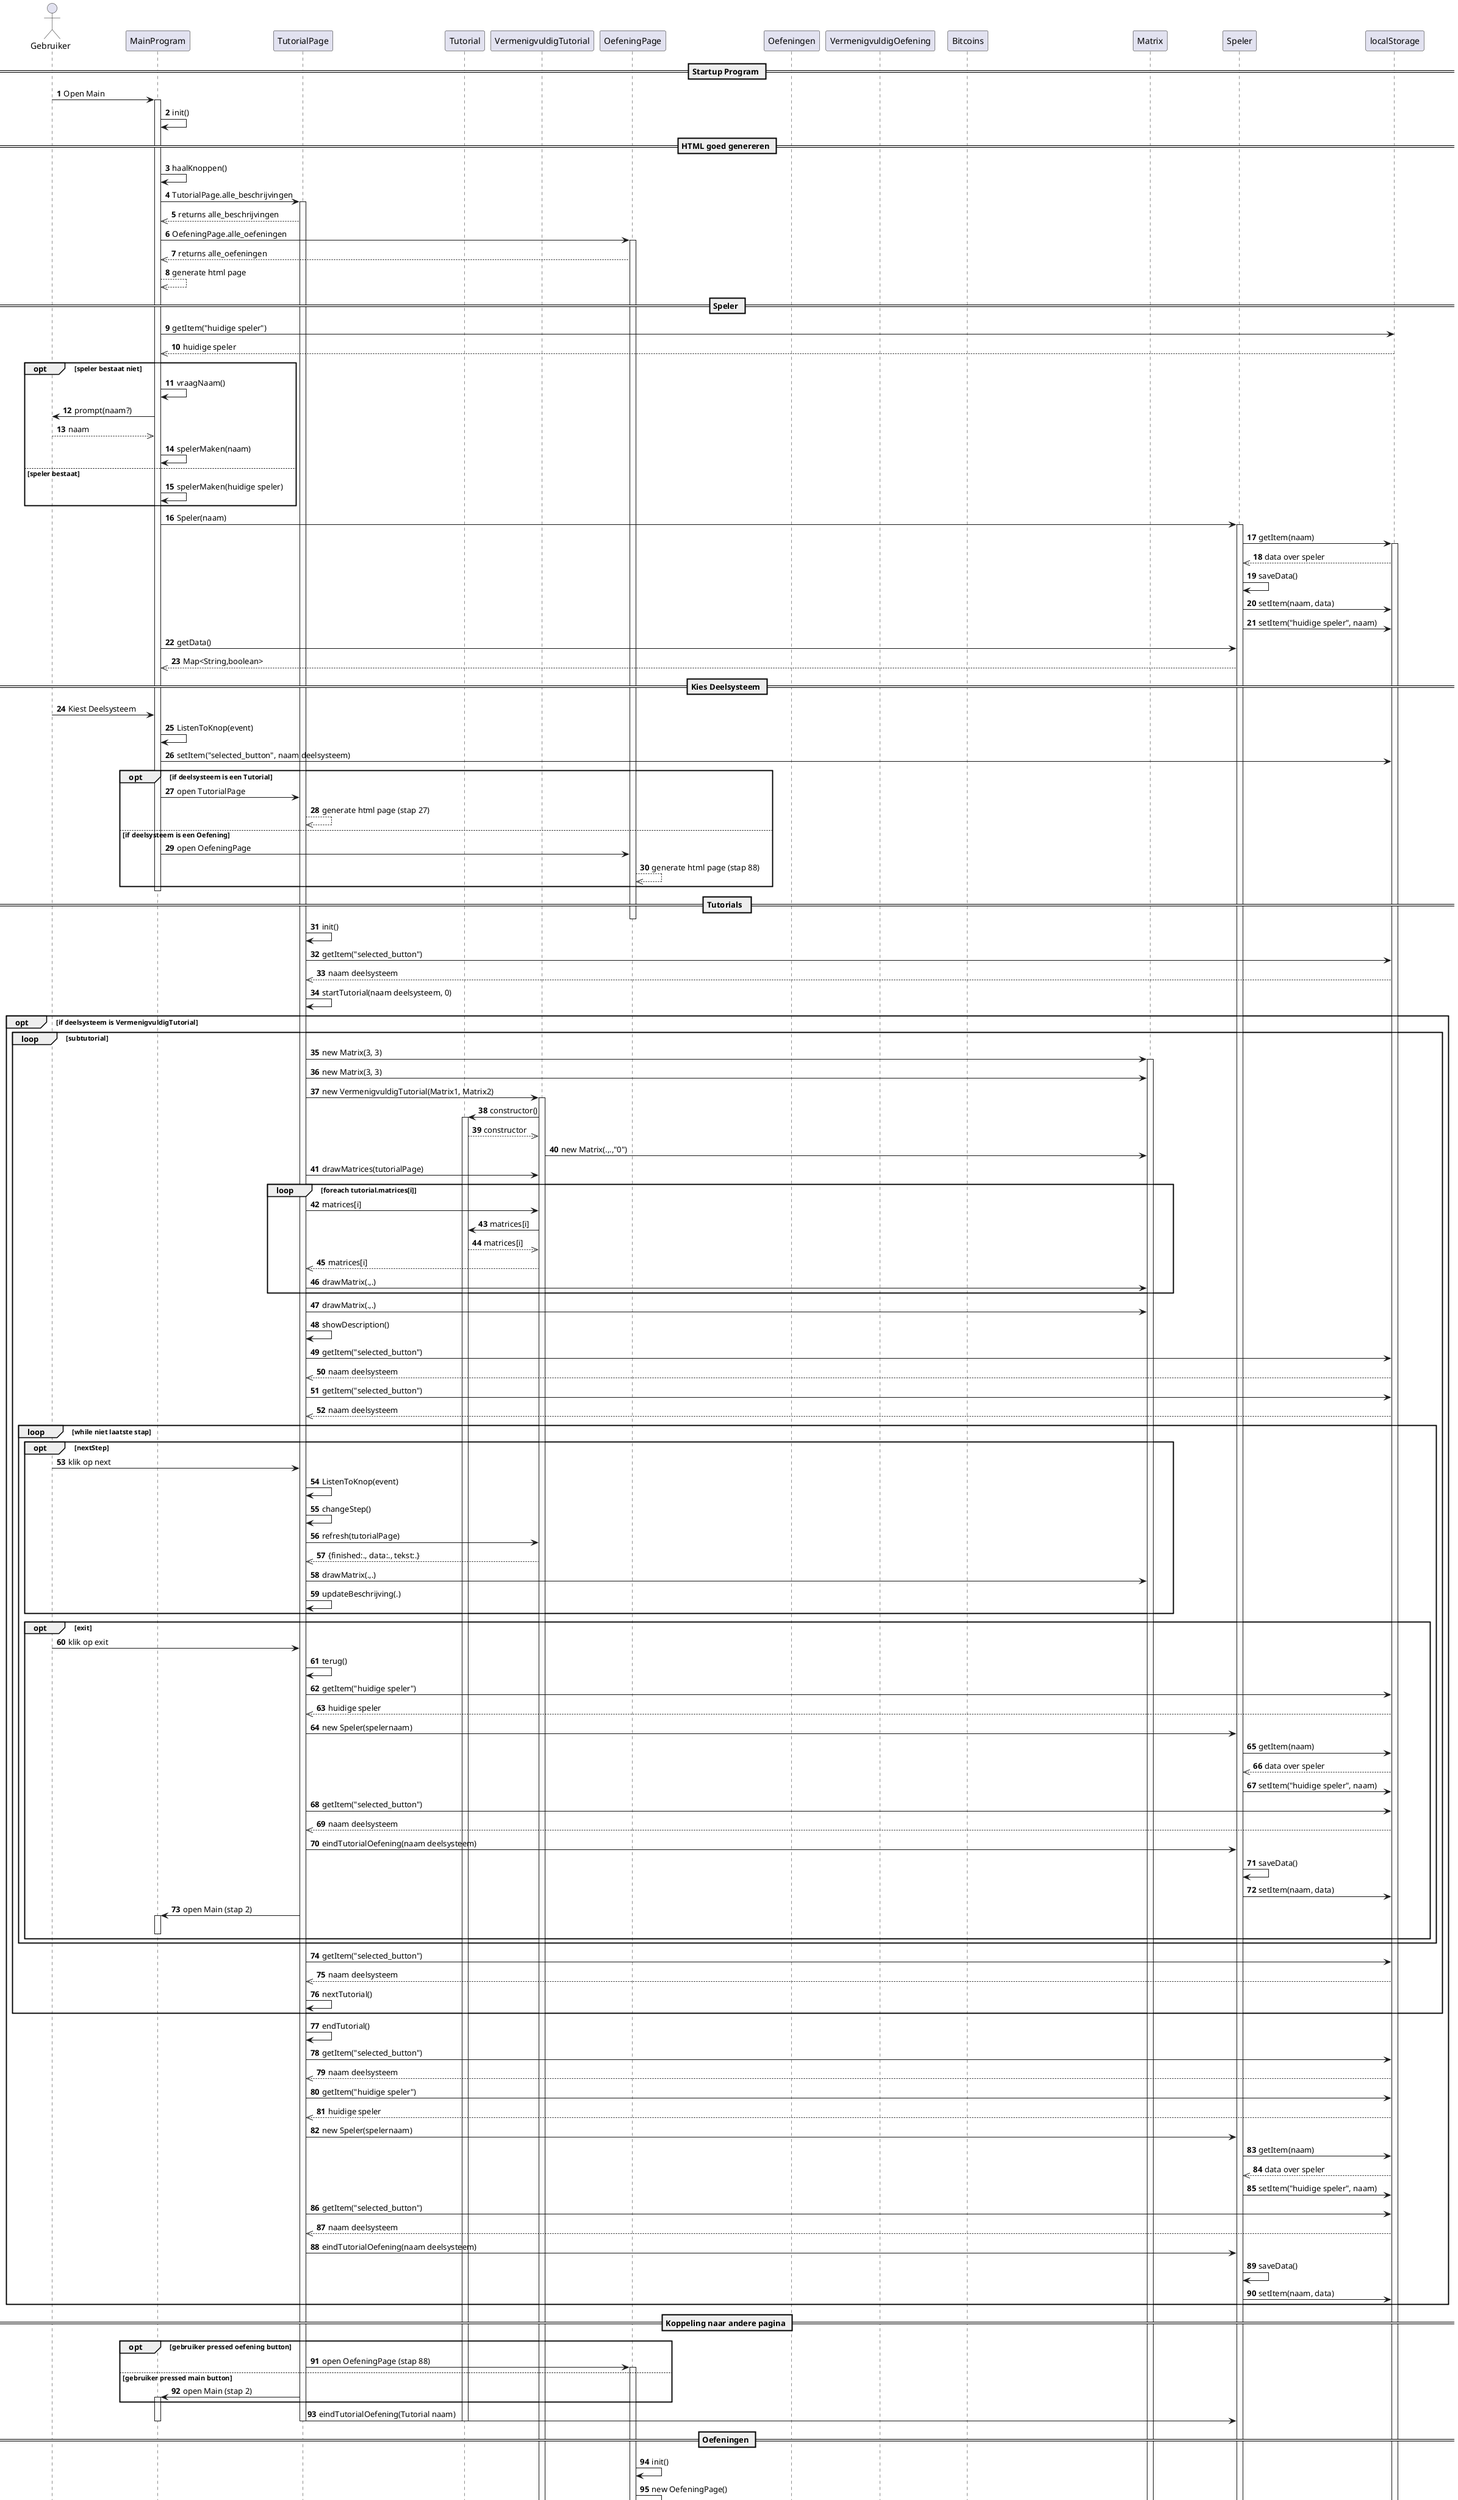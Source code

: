 @startuml
autonumber

actor Gebruiker
participant MainProgram
participant TutorialPage
participant Tutorial
participant VermenigvuldigTutorial
participant OefeningPage
participant Oefeningen
participant VermenigvuldigOefening
participant Bitcoins
participant Matrix
participant Speler
participant localStorage




== Startup Program ==

Gebruiker ->  MainProgram: Open Main
activate MainProgram

MainProgram -> MainProgram: init()


== HTML goed genereren ==

MainProgram -> MainProgram: haalKnoppen()

MainProgram -> TutorialPage: TutorialPage.alle_beschrijvingen
activate TutorialPage
TutorialPage-->>MainProgram: returns alle_beschrijvingen

MainProgram -> OefeningPage: OefeningPage.alle_oefeningen
activate OefeningPage
OefeningPage-->>MainProgram: returns alle_oefeningen

MainProgram -->> MainProgram: generate html page



== Speler ==

MainProgram -> localStorage: getItem("huidige speler")
localStorage -->> MainProgram: huidige speler

opt speler bestaat niet
    MainProgram -> MainProgram: vraagNaam()

    MainProgram -> Gebruiker: prompt(naam?)
    Gebruiker -->> MainProgram: naam

    MainProgram -> MainProgram: spelerMaken(naam)

    else speler bestaat
    MainProgram -> MainProgram: spelerMaken(huidige speler)
end

MainProgram -> Speler: Speler(naam)
activate Speler

Speler -> localStorage: getItem(naam)
activate localStorage
localStorage -->> Speler: data over speler
Speler -> Speler: saveData()
Speler -> localStorage: setItem(naam, data)
Speler -> localStorage: setItem("huidige speler", naam)

MainProgram -> Speler: getData()
Speler -->> MainProgram: Map<String,boolean>



== Kies Deelsysteem ==

Gebruiker -> MainProgram: Kiest Deelsysteem

MainProgram -> MainProgram: ListenToKnop(event)
MainProgram -> localStorage: setItem("selected_button", naam deelsysteem)


opt  if deelsysteem is een Tutorial
        MainProgram -> TutorialPage: open TutorialPage
        TutorialPage -->> TutorialPage: generate html page (stap 27)
    
     else if deelsysteem is een Oefening
        MainProgram -> OefeningPage: open OefeningPage
        OefeningPage -->> OefeningPage: generate html page (stap 88)

end
deactivate MainProgram



== Tutorials  ==
deactivate OefeningPage

TutorialPage -> TutorialPage: init()

TutorialPage -> localStorage: getItem("selected_button")
localStorage -->> TutorialPage: naam deelsysteem

TutorialPage -> TutorialPage: startTutorial(naam deelsysteem, 0)

opt  if deelsysteem is VermenigvuldigTutorial
        loop subtutorial
            TutorialPage -> Matrix: new Matrix(3, 3)
            activate Matrix
            TutorialPage -> Matrix: new Matrix(3, 3)

            TutorialPage -> VermenigvuldigTutorial: new VermenigvuldigTutorial(Matrix1, Matrix2)
            activate VermenigvuldigTutorial

            VermenigvuldigTutorial -> Tutorial: constructor()
            activate Tutorial
            Tutorial -->> VermenigvuldigTutorial: constructor

            VermenigvuldigTutorial -> Matrix: new Matrix(.,.,"0")

            TutorialPage -> VermenigvuldigTutorial: drawMatrices(tutorialPage)

            loop foreach tutorial.matrices[i]
                    TutorialPage -> VermenigvuldigTutorial: matrices[i]
                    VermenigvuldigTutorial -> Tutorial: matrices[i]
                    Tutorial -->> VermenigvuldigTutorial: matrices[i]
                    VermenigvuldigTutorial -->> TutorialPage: matrices[i]

                    TutorialPage -> Matrix: drawMatrix(.,.)
            end
            TutorialPage -> Matrix: drawMatrix(.,.)

            TutorialPage -> TutorialPage: showDescription()
            TutorialPage -> localStorage: getItem("selected_button")
            localStorage -->> TutorialPage: naam deelsysteem
            TutorialPage -> localStorage: getItem("selected_button")
            localStorage -->> TutorialPage: naam deelsysteem

            loop while niet laatste stap
                opt nextStep
                    Gebruiker -> TutorialPage: klik op next

                    TutorialPage -> TutorialPage: ListenToKnop(event)
                    TutorialPage -> TutorialPage: changeStep()

                    TutorialPage -> VermenigvuldigTutorial: refresh(tutorialPage)
                    VermenigvuldigTutorial -->> TutorialPage: {finished:., data:., tekst:.}

                    TutorialPage -> Matrix: drawMatrix(.,.)
                    TutorialPage -> TutorialPage: updateBeschrijving(.)

                end
                opt exit
                   Gebruiker -> TutorialPage: klik op exit

                   TutorialPage -> TutorialPage: terug()

                   TutorialPage -> localStorage: getItem("huidige speler")
                   localStorage -->> TutorialPage: huidige speler

                   TutorialPage -> Speler: new Speler(spelernaam)

                   Speler -> localStorage: getItem(naam)
                   localStorage -->> Speler: data over speler
                   Speler -> localStorage: setItem("huidige speler", naam)

                   TutorialPage -> localStorage: getItem("selected_button")
                   localStorage -->> TutorialPage: naam deelsysteem

                   TutorialPage -> Speler: eindTutorialOefening(naam deelsysteem)
                   Speler -> Speler: saveData()
                   Speler -> localStorage: setItem(naam, data)

                   TutorialPage -> MainProgram: open Main (stap 2)
                   activate MainProgram
                   deactivate MainProgram

                end
            end

            TutorialPage -> localStorage: getItem("selected_button")
            localStorage -->> TutorialPage: naam deelsysteem

            TutorialPage -> TutorialPage: nextTutorial()

        end

        TutorialPage -> TutorialPage: endTutorial()

        TutorialPage -> localStorage: getItem("selected_button")
        localStorage -->> TutorialPage: naam deelsysteem

        TutorialPage -> localStorage: getItem("huidige speler")
        localStorage -->> TutorialPage: huidige speler

        TutorialPage -> Speler: new Speler(spelernaam)

        Speler -> localStorage: getItem(naam)
        localStorage -->> Speler: data over speler
        Speler -> localStorage: setItem("huidige speler", naam)

        TutorialPage -> localStorage: getItem("selected_button")
        localStorage -->> TutorialPage: naam deelsysteem

        TutorialPage -> Speler: eindTutorialOefening(naam deelsysteem)
        Speler -> Speler: saveData()
        Speler -> localStorage: setItem(naam, data)

end


' nog niet gemaakt
== Koppeling naar andere pagina ==


opt gebruiker pressed oefening button
    TutorialPage->OefeningPage: open OefeningPage (stap 88)
    activate OefeningPage
   else  gebruiker pressed main button
   TutorialPage->MainProgram: open Main (stap 2)
 activate MainProgram
end
TutorialPage->Speler:eindTutorialOefening(Tutorial naam)
deactivate MainProgram
deactivate TutorialPage
deactivate Tutorial







== Oefeningen ==

OefeningPage -> OefeningPage: init()
OefeningPage -> OefeningPage: new OefeningPage()

OefeningPage -> localStorage: getItem("selected_button")
localStorage -->> OefeningPage: naam deelsysteem

OefeningPage -> OefeningPage: startOefening(naam deelsysteem)
opt if deelsysteem is VermenigvuldigOefening
    OefeningPage -> Matrix: new Matrix(3, 3)
    OefeningPage -> Matrix: new Matrix(3, 3)

    OefeningPage -> VermenigvuldigOefening: new VermenigvuldigOefening(Matrix1, Matrix2)
    activate VermenigvuldigOefening

    VermenigvuldigOefening -> Oefeningen: constructor()
    activate Oefeningen
    Oefeningen -->> VermenigvuldigOefening: constructor

'    VermenigvuldigOefening -> Matrix: new Matrix(.,.,"0")
    VermenigvuldigOefening -> Matrix: vermenigvuldigMatrix(.)

    OefeningPage -> VermenigvuldigOefening: maakInvul()
    VermenigvuldigOefening -> VermenigvuldigOefening: changeInvul()

    loop foreach oefening.matrices[i]
        OefeningPage -> VermenigvuldigOefening: matrices[i]
        VermenigvuldigOefening -> Oefeningen: matrices[i]
        Oefeningen -->> VermenigvuldigOefening: matrices[i]
        VermenigvuldigOefening -->> OefeningPage: matrices[i]

        OefeningPage -> Matrix: drawMatrix(.)

    end

    opt check
       Gebruiker -> OefeningPage: klikt op Check
       OefeningPage ->  VermenigvuldigOefening: checkOplossing(.)

       VermenigvuldigOefening -> VermenigvuldigOefening: getMatrix()
       VermenigvuldigOefening -> Matrix: new Matrix(.,.)
       VermenigvuldigOefening -> VermenigvuldigOefening: correct(.)
       opt als juist
            VermenigvuldigOefening -> Gebruiker: alert("goed")
            else als fout
            VermenigvuldigOefening -> Gebruiker: alert("slecht")

       end

    end
    opt exit
       Gebruiker -> OefeningPage: klik op exit

       OefeningPage -> OefeningPage: terug()

       OefeningPage -> localStorage: getItem("huidige speler")
       localStorage -->> OefeningPage: huidige speler

       OefeningPage -> Speler: new Speler(spelernaam)

       Speler -> localStorage: getItem(naam)
       localStorage -->> Speler: data over speler
       Speler -> localStorage: setItem("huidige speler", naam)

       OefeningPage -> localStorage: getItem("selected_button")
       localStorage -->> OefeningPage: naam deelsysteem

       OefeningPage -> Speler: eindTutorialOefening(naam deelsysteem)
       Speler -> Speler: saveData()
       Speler -> localStorage: setItem(naam, data)

       OefeningPage -> MainProgram: open Main (stap 2)
       activate MainProgram
       deactivate MainProgram

    end




end



' Nog niet gemmakt
== Koppeling naar andere pagina ==


opt gebruiker pressed Tutorial button
    TutorialPage<-OefeningPage:target button
    activate TutorialPage
   else  gebruiker pressed main button
   OefeningPage->MainProgram
 activate MainProgram
end

OefeningPage->Speler:eindTutorialOefening(Oefening naam)



==Bitcoin-wallet==
Gebruiker -> MainProgram: klik op toepassing1
MainProgram -> Bitcoins: Open Bitcoins
activate Bitcoins

Bitcoins -> Bitcoins: init()
Bitcoins -> Matrix: new Matrix()
Bitcoins -> Matrix: getDeterminant()
Matrix -->> Bitcoins: returns determinant
Bitcoins -> Matrix: importMatrix()
Bitcoins -> Matrix: getInverse()
Matrix -->> Bitcoins: returns {determinant, adjunct, inverse}
Bitcoins -> Matrix: getDeterminant()
Matrix -->> Bitcoins: returns determinant

Bitcoins -> Bitcoins: modInverse()
Bitcoins -> Bitcoins: showAlfabet_table()

Bitcoins -> Bitcoins: showData()
Bitcoins -> Matrix: drawMatrix()


opt MMI calculator
    Gebruiker -> Bitcoins: vult determinant in
    Bitcoins -> Bitcoins: ShowMMI()
    Bitcoins -> Bitcoins: modInverse()

end


opt hint
    Gebruiker -> Bitcoins: klik op hint
    Bitcoins -> Bitcoins: hint()
    opt hint_nr = 1
            Bitcoins -> Bitcoins: hint_init()
            Bitcoins -> Bitcoins: hint1()
            Bitcoins -> Matrix: new Matrix(3,1)
            Bitcoins -> Matrix: drawMatrix()
            Bitcoins -> Bitcoins: hint_uitleg()
        else hint_nr = 2
            Bitcoins -> Bitcoins: hint2()
            Bitcoins -> Matrix: drawMatrix()
        else hint_nr = 3
            Bitcoins -> Bitcoins: hint3()
        else hint_nr = 4
            Bitcoins -> Bitcoins: hint4()
            Bitcoins -> Matrix: drawMatrix()
        else hint_nr <= 4 + (matrices.length*4)
            loop voor het aantal vectoren (lengte codewoord /3)
                opt ((hint_nr-4)%4 ===  1)
                        opt niet eerste keer loop
                            Bitcoins -> Bitcoins: terug4()
                            Bitcoins -> Matrix: drawMatrix()
                        end
                        Bitcoins -> Bitcoins: hint5(n)  (n = aantal keer loop)
                        Bitcoins -> Matrix: drawMatrix()
                    else ((hint_nr-4)%4 ===  2)
                        Bitcoins -> Bitcoins: hint6(n)
                        Bitcoins -> Matrix: new Matrix(3,1)
                        Bitcoins -> Matrix: vermenigvuldigMatrix(.)
                        Matrix -->> Bitcoins: returns [.][.]
                        Bitcoins -> Matrix: importMatrix()
                        Bitcoins -> Matrix: drawMatrix()
                    else ((hint_nr-4)%4 ===  3)
                        Bitcoins -> Bitcoins: hint7(n)
                        Bitcoins -> Matrix: copyMatrix()
                        Matrix -> Matrix: new Matrix(.,.)
                        Matrix -->> Bitcoins: returns copy
                        Bitcoins -> Matrix: drawMatrix()
                        Bitcoins -> Matrix: drawMatrix()
                    else ((hint_nr-4)%4 ===  0)
                        Bitcoins -> Bitcoins: hint8(n)
                        Bitcoins -> Matrix: new Matrix(3,1)
                        Bitcoins -> Matrix: drawMatrix()
                        Bitcoins -> Matrix: drawMatrix()
                end
            end
        else hint_nr > 4 + (matrices.length * 4)
            Bitcoins -> Bitcoins: hint9()
    end
end

opt passwoord cotroleren
    Gebruiker -> Bitcoins: vult passwoord in en drukt op "open wallet"

end


==einde programma==

deactivate MainProgram
deactivate TutorialPage
deactivate Tutorial
deactivate VermenigvuldigTutorial
deactivate OefeningPage
deactivate Oefeningen
deactivate VermenigvuldigOefening
deactivate Bitcoins
deactivate Matrix
deactivate Speler
deactivate localStorage
@enduml

